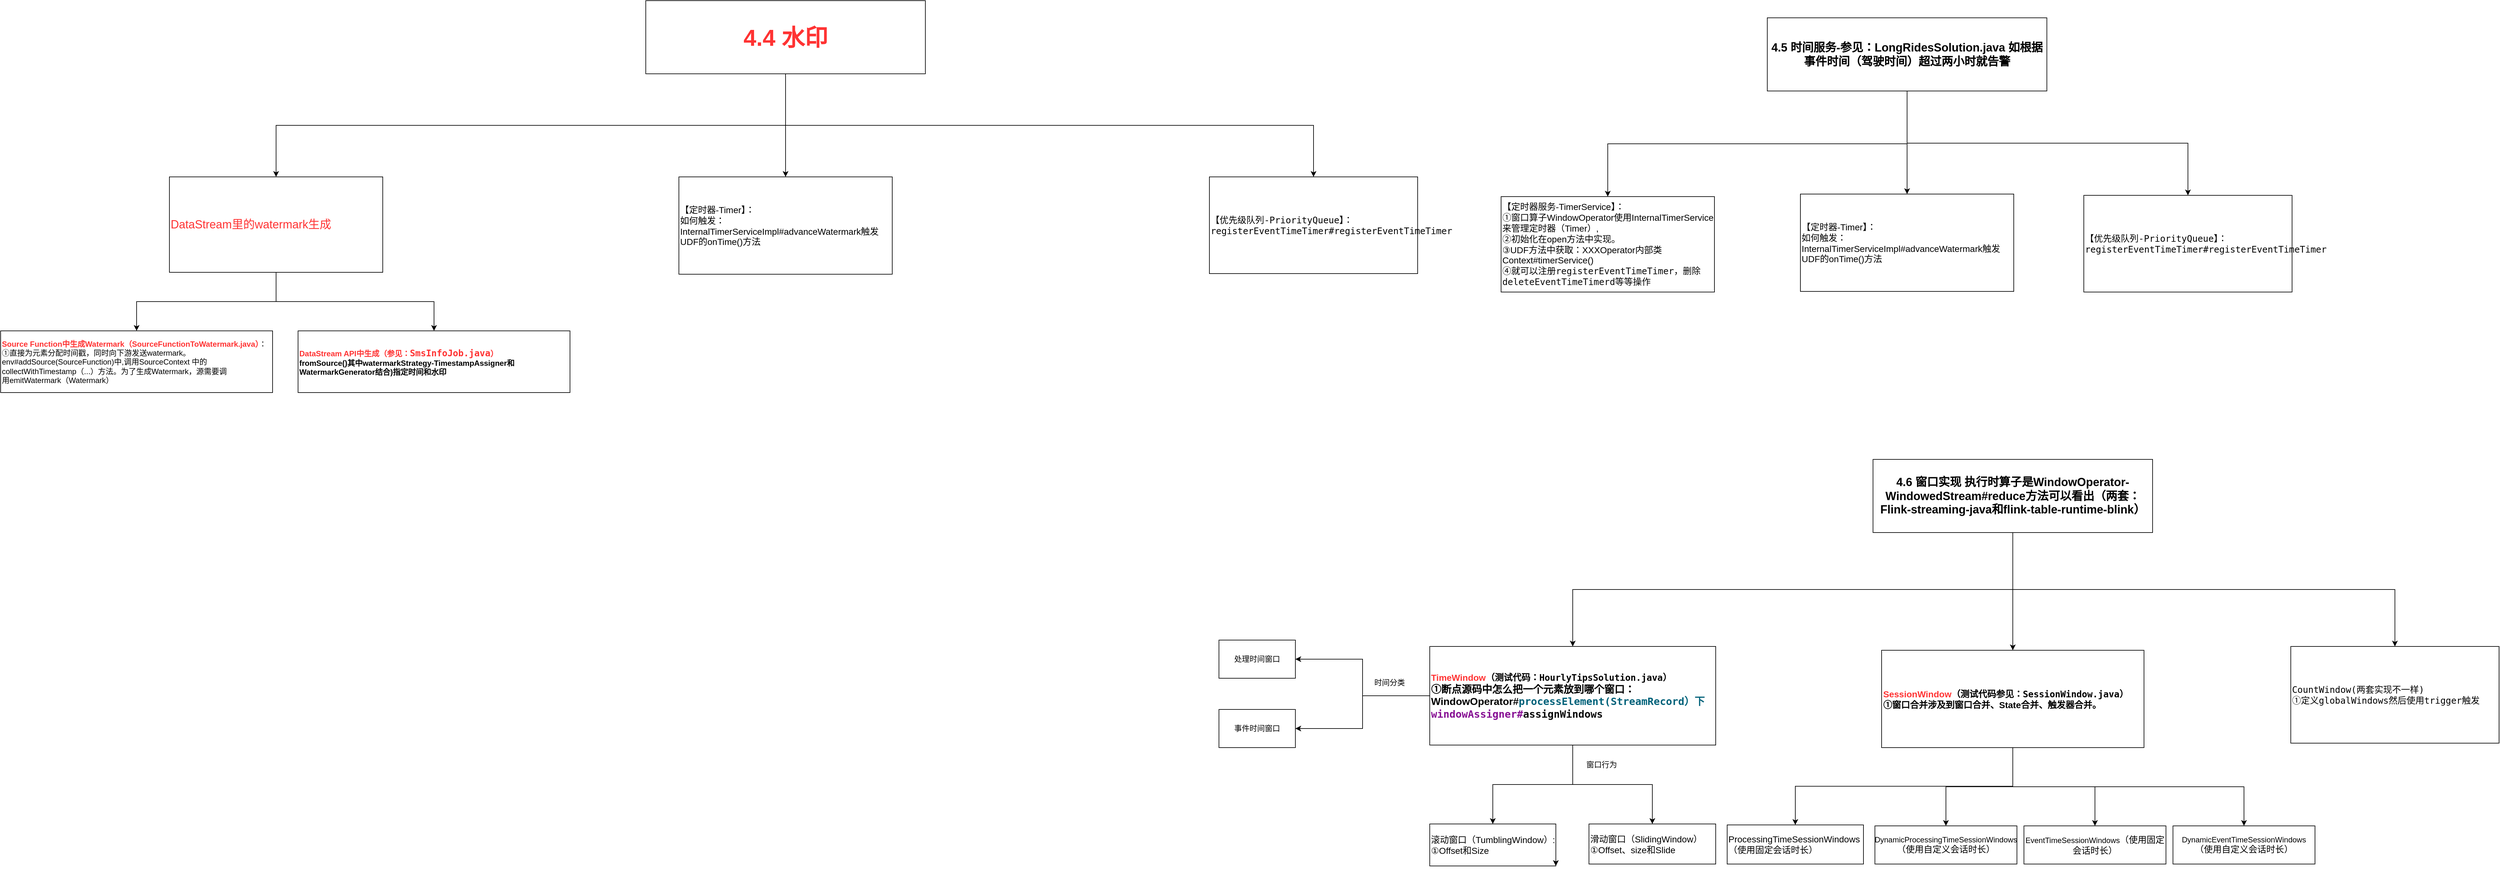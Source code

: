 <mxfile border="50" scale="3" compressed="false" locked="false" version="24.7.7">
  <diagram name="Blank" id="YmL12bMKpDGza6XwsDPr">
    <mxGraphModel dx="4118" dy="551" grid="0" gridSize="10" guides="1" tooltips="1" connect="1" arrows="1" fold="1" page="0" pageScale="1" pageWidth="827" pageHeight="1169" background="none" math="1" shadow="0">
      <root>
        <mxCell id="X5NqExCQtvZxIxQ7pmgY-0" />
        <mxCell id="1" parent="X5NqExCQtvZxIxQ7pmgY-0" />
        <mxCell id="BvsdqlHEoa5w_EsFs4Y4-4" style="edgeStyle=orthogonalEdgeStyle;rounded=0;orthogonalLoop=1;jettySize=auto;html=1;exitX=0.5;exitY=1;exitDx=0;exitDy=0;" edge="1" parent="1" source="BvsdqlHEoa5w_EsFs4Y4-8" target="BvsdqlHEoa5w_EsFs4Y4-11">
          <mxGeometry relative="1" as="geometry">
            <mxPoint x="180" y="410" as="targetPoint" />
            <mxPoint x="425" y="350" as="sourcePoint" />
          </mxGeometry>
        </mxCell>
        <mxCell id="BvsdqlHEoa5w_EsFs4Y4-51" style="edgeStyle=orthogonalEdgeStyle;rounded=0;orthogonalLoop=1;jettySize=auto;html=1;exitX=0.5;exitY=1;exitDx=0;exitDy=0;" edge="1" parent="1" source="BvsdqlHEoa5w_EsFs4Y4-8" target="BvsdqlHEoa5w_EsFs4Y4-13">
          <mxGeometry relative="1" as="geometry" />
        </mxCell>
        <mxCell id="BvsdqlHEoa5w_EsFs4Y4-54" style="edgeStyle=orthogonalEdgeStyle;rounded=0;orthogonalLoop=1;jettySize=auto;html=1;exitX=0.5;exitY=1;exitDx=0;exitDy=0;" edge="1" parent="1" source="BvsdqlHEoa5w_EsFs4Y4-8" target="BvsdqlHEoa5w_EsFs4Y4-53">
          <mxGeometry relative="1" as="geometry" />
        </mxCell>
        <mxCell id="BvsdqlHEoa5w_EsFs4Y4-8" value="&lt;h2&gt;&lt;font style=&quot;font-size: 18px;&quot;&gt;&lt;b&gt;4.5 时间服务-&lt;/b&gt;&lt;/font&gt;&lt;span style=&quot;font-size: 18px;&quot;&gt;&lt;b&gt;参见：LongRidesSolution.java 如根据事件时间（驾驶时间）超过两小时就告警&lt;/b&gt;&lt;/span&gt;&lt;/h2&gt;" style="rounded=0;whiteSpace=wrap;html=1;" vertex="1" parent="1">
          <mxGeometry x="203" y="60" width="439" height="115" as="geometry" />
        </mxCell>
        <mxCell id="BvsdqlHEoa5w_EsFs4Y4-11" value="&lt;font style=&quot;font-size: 14px;&quot;&gt;【定时器服务-TimerService】：&lt;/font&gt;&lt;div&gt;&lt;font style=&quot;font-size: 14px;&quot;&gt;①窗口算子WindowOperator使用InternalTimerService来管理定时器（Timer）,&lt;/font&gt;&lt;/div&gt;&lt;div&gt;&lt;font style=&quot;font-size: 14px;&quot;&gt;②初始化在open方法中实现。&lt;/font&gt;&lt;div&gt;&lt;font style=&quot;font-size: 14px;&quot;&gt;③UDF方法中获取：XXXOperator内部类Context#timerService()&lt;/font&gt;&lt;/div&gt;&lt;/div&gt;&lt;div&gt;&lt;font style=&quot;font-size: 14px;&quot;&gt;④就可以注册&lt;/font&gt;&lt;span style=&quot;color: rgb(8, 8, 8); font-family: &amp;quot;JetBrains Mono&amp;quot;, monospace; font-size: 10.5pt; background-color: initial;&quot;&gt;registerEventTimeTimer，删除&lt;/span&gt;&lt;span style=&quot;color: rgb(8, 8, 8); font-family: &amp;quot;JetBrains Mono&amp;quot;, monospace; font-size: 10.5pt; background-color: initial;&quot;&gt;deleteEventTimeTimerd等等操作&lt;/span&gt;&lt;/div&gt;" style="rounded=0;whiteSpace=wrap;html=1;align=left;" vertex="1" parent="1">
          <mxGeometry x="-215" y="341" width="335" height="150" as="geometry" />
        </mxCell>
        <mxCell id="BvsdqlHEoa5w_EsFs4Y4-13" value="&lt;font face=&quot;JetBrains Mono, monospace&quot;&gt;&lt;span style=&quot;font-size: 14px;&quot;&gt;【&lt;/span&gt;&lt;/font&gt;&lt;span style=&quot;font-size: 14px; font-family: &amp;quot;JetBrains Mono&amp;quot;, monospace; background-color: initial;&quot;&gt;优先级队列-PriorityQueue】：registerEventTimeTimer#registerEventTimeTimer&amp;nbsp;&lt;/span&gt;" style="rounded=0;whiteSpace=wrap;html=1;align=left;" vertex="1" parent="1">
          <mxGeometry x="700" y="339" width="327" height="152" as="geometry" />
        </mxCell>
        <mxCell id="BvsdqlHEoa5w_EsFs4Y4-53" value="&lt;font style=&quot;font-size: 14px;&quot;&gt;【定时器-Timer】：&lt;/font&gt;&lt;div&gt;&lt;span style=&quot;font-size: 14px;&quot;&gt;如何触发：&lt;/span&gt;&lt;span style=&quot;background-color: initial; font-size: 14px;&quot;&gt;InternalTimerServiceImpl#advanceWatermark触发UDF的onTime()方法&lt;/span&gt;&lt;br&gt;&lt;/div&gt;" style="rounded=0;whiteSpace=wrap;html=1;align=left;" vertex="1" parent="1">
          <mxGeometry x="255" y="337" width="335" height="153" as="geometry" />
        </mxCell>
        <mxCell id="BvsdqlHEoa5w_EsFs4Y4-62" style="edgeStyle=orthogonalEdgeStyle;rounded=0;orthogonalLoop=1;jettySize=auto;html=1;exitX=0.5;exitY=1;exitDx=0;exitDy=0;" edge="1" parent="1" source="BvsdqlHEoa5w_EsFs4Y4-65" target="BvsdqlHEoa5w_EsFs4Y4-66">
          <mxGeometry relative="1" as="geometry">
            <mxPoint x="161" y="1111" as="targetPoint" />
            <mxPoint x="406" y="1051" as="sourcePoint" />
          </mxGeometry>
        </mxCell>
        <mxCell id="BvsdqlHEoa5w_EsFs4Y4-63" style="edgeStyle=orthogonalEdgeStyle;rounded=0;orthogonalLoop=1;jettySize=auto;html=1;exitX=0.5;exitY=1;exitDx=0;exitDy=0;" edge="1" parent="1" source="BvsdqlHEoa5w_EsFs4Y4-65" target="BvsdqlHEoa5w_EsFs4Y4-67">
          <mxGeometry relative="1" as="geometry" />
        </mxCell>
        <mxCell id="BvsdqlHEoa5w_EsFs4Y4-64" style="edgeStyle=orthogonalEdgeStyle;rounded=0;orthogonalLoop=1;jettySize=auto;html=1;exitX=0.5;exitY=1;exitDx=0;exitDy=0;" edge="1" parent="1" source="BvsdqlHEoa5w_EsFs4Y4-65" target="BvsdqlHEoa5w_EsFs4Y4-68">
          <mxGeometry relative="1" as="geometry" />
        </mxCell>
        <mxCell id="BvsdqlHEoa5w_EsFs4Y4-65" value="&lt;h2&gt;&lt;font style=&quot;font-size: 18px;&quot;&gt;&lt;b&gt;4.6 窗口实现 执行时算子是WindowOperator-WindowedStream#reduce方法可以看出（两套：Flink-streaming-java和flink-table-runtime-blink）&lt;/b&gt;&lt;/font&gt;&lt;/h2&gt;" style="rounded=0;whiteSpace=wrap;html=1;" vertex="1" parent="1">
          <mxGeometry x="369" y="754" width="439" height="115" as="geometry" />
        </mxCell>
        <mxCell id="BvsdqlHEoa5w_EsFs4Y4-77" style="edgeStyle=orthogonalEdgeStyle;rounded=0;orthogonalLoop=1;jettySize=auto;html=1;exitX=0;exitY=0.5;exitDx=0;exitDy=0;entryX=1;entryY=0.5;entryDx=0;entryDy=0;" edge="1" parent="1" source="BvsdqlHEoa5w_EsFs4Y4-66" target="BvsdqlHEoa5w_EsFs4Y4-76">
          <mxGeometry relative="1" as="geometry" />
        </mxCell>
        <mxCell id="BvsdqlHEoa5w_EsFs4Y4-79" style="edgeStyle=orthogonalEdgeStyle;rounded=0;orthogonalLoop=1;jettySize=auto;html=1;exitX=0.5;exitY=1;exitDx=0;exitDy=0;" edge="1" parent="1" source="BvsdqlHEoa5w_EsFs4Y4-66" target="BvsdqlHEoa5w_EsFs4Y4-78">
          <mxGeometry relative="1" as="geometry" />
        </mxCell>
        <mxCell id="BvsdqlHEoa5w_EsFs4Y4-82" style="edgeStyle=orthogonalEdgeStyle;rounded=0;orthogonalLoop=1;jettySize=auto;html=1;exitX=0.5;exitY=1;exitDx=0;exitDy=0;entryX=0.5;entryY=0;entryDx=0;entryDy=0;" edge="1" parent="1" source="BvsdqlHEoa5w_EsFs4Y4-66" target="BvsdqlHEoa5w_EsFs4Y4-81">
          <mxGeometry relative="1" as="geometry" />
        </mxCell>
        <mxCell id="BvsdqlHEoa5w_EsFs4Y4-85" style="edgeStyle=orthogonalEdgeStyle;rounded=0;orthogonalLoop=1;jettySize=auto;html=1;exitX=0;exitY=0.5;exitDx=0;exitDy=0;entryX=1;entryY=0.5;entryDx=0;entryDy=0;" edge="1" parent="1" source="BvsdqlHEoa5w_EsFs4Y4-66" target="BvsdqlHEoa5w_EsFs4Y4-74">
          <mxGeometry relative="1" as="geometry" />
        </mxCell>
        <mxCell id="BvsdqlHEoa5w_EsFs4Y4-66" value="&lt;font style=&quot;font-size: 14px;&quot;&gt;&lt;b&gt;&lt;font color=&quot;#ff3333&quot;&gt;TimeWindow&lt;/font&gt;（测试代码：&lt;span style=&quot;font-family: &amp;quot;JetBrains Mono&amp;quot;, monospace; background-color: initial;&quot;&gt;HourlyTipsSolution.java&lt;/span&gt;&lt;span style=&quot;background-color: initial;&quot;&gt;）&lt;/span&gt;&lt;br&gt;&lt;/b&gt;&lt;/font&gt;&lt;div&gt;&lt;font size=&quot;3&quot;&gt;&lt;b&gt;①断点源码中怎么把一个元素放到哪个窗口：WindowOperator#&lt;span style=&quot;color: rgb(0, 98, 122); font-family: &amp;quot;JetBrains Mono&amp;quot;, monospace; background-color: initial;&quot;&gt;processElement(StreamRecord）下&lt;/span&gt;&lt;span style=&quot;font-family: &amp;quot;JetBrains Mono&amp;quot;, monospace; background-color: initial; color: rgb(135, 16, 148);&quot;&gt;windowAssigner#&lt;/span&gt;&lt;span style=&quot;color: rgb(8, 8, 8); font-family: &amp;quot;JetBrains Mono&amp;quot;, monospace; background-color: initial;&quot;&gt;assignWindows&lt;/span&gt;&lt;/b&gt;&lt;/font&gt;&lt;br&gt;&lt;/div&gt;" style="rounded=0;whiteSpace=wrap;html=1;align=left;" vertex="1" parent="1">
          <mxGeometry x="-327" y="1048" width="449" height="155" as="geometry" />
        </mxCell>
        <mxCell id="BvsdqlHEoa5w_EsFs4Y4-67" value="&lt;font face=&quot;JetBrains Mono, monospace&quot;&gt;&lt;span style=&quot;font-size: 14px;&quot;&gt;CountWindow(两套实现不一样)&lt;/span&gt;&lt;/font&gt;&lt;div&gt;&lt;font face=&quot;JetBrains Mono, monospace&quot;&gt;&lt;span style=&quot;font-size: 14px;&quot;&gt;①定义globalWindows然后使用trigger触发&lt;/span&gt;&lt;/font&gt;&lt;/div&gt;" style="rounded=0;whiteSpace=wrap;html=1;align=left;" vertex="1" parent="1">
          <mxGeometry x="1025" y="1048" width="327" height="152" as="geometry" />
        </mxCell>
        <mxCell id="BvsdqlHEoa5w_EsFs4Y4-90" style="edgeStyle=orthogonalEdgeStyle;rounded=0;orthogonalLoop=1;jettySize=auto;html=1;exitX=0.5;exitY=1;exitDx=0;exitDy=0;entryX=0.5;entryY=0;entryDx=0;entryDy=0;" edge="1" parent="1" source="BvsdqlHEoa5w_EsFs4Y4-68" target="BvsdqlHEoa5w_EsFs4Y4-89">
          <mxGeometry relative="1" as="geometry" />
        </mxCell>
        <mxCell id="BvsdqlHEoa5w_EsFs4Y4-92" style="edgeStyle=orthogonalEdgeStyle;rounded=0;orthogonalLoop=1;jettySize=auto;html=1;exitX=0.5;exitY=1;exitDx=0;exitDy=0;" edge="1" parent="1" source="BvsdqlHEoa5w_EsFs4Y4-68" target="BvsdqlHEoa5w_EsFs4Y4-91">
          <mxGeometry relative="1" as="geometry" />
        </mxCell>
        <mxCell id="BvsdqlHEoa5w_EsFs4Y4-95" style="edgeStyle=orthogonalEdgeStyle;rounded=0;orthogonalLoop=1;jettySize=auto;html=1;exitX=0.5;exitY=1;exitDx=0;exitDy=0;" edge="1" parent="1" source="BvsdqlHEoa5w_EsFs4Y4-68" target="BvsdqlHEoa5w_EsFs4Y4-93">
          <mxGeometry relative="1" as="geometry" />
        </mxCell>
        <mxCell id="BvsdqlHEoa5w_EsFs4Y4-96" style="edgeStyle=orthogonalEdgeStyle;rounded=0;orthogonalLoop=1;jettySize=auto;html=1;exitX=0.5;exitY=1;exitDx=0;exitDy=0;" edge="1" parent="1" source="BvsdqlHEoa5w_EsFs4Y4-68" target="BvsdqlHEoa5w_EsFs4Y4-94">
          <mxGeometry relative="1" as="geometry" />
        </mxCell>
        <mxCell id="BvsdqlHEoa5w_EsFs4Y4-68" value="&lt;div&gt;&lt;b&gt;&lt;font style=&quot;font-size: 14px;&quot;&gt;&lt;font color=&quot;#ff3333&quot;&gt;SessionWindow&lt;/font&gt;（测试代码参见：&lt;span style=&quot;font-family: &amp;quot;JetBrains Mono&amp;quot;, monospace; background-color: initial;&quot;&gt;SessionWindow.java&lt;/span&gt;&lt;span style=&quot;background-color: initial;&quot;&gt;）&lt;/span&gt;&lt;/font&gt;&lt;/b&gt;&lt;/div&gt;&lt;div&gt;&lt;b&gt;&lt;font style=&quot;font-size: 14px;&quot;&gt;&lt;span style=&quot;background-color: initial;&quot;&gt;①窗口合并涉及到窗口合并、State合并、触发器合并。&lt;/span&gt;&lt;/font&gt;&lt;/b&gt;&lt;/div&gt;" style="rounded=0;whiteSpace=wrap;html=1;align=left;" vertex="1" parent="1">
          <mxGeometry x="382.5" y="1054" width="412" height="153" as="geometry" />
        </mxCell>
        <mxCell id="BvsdqlHEoa5w_EsFs4Y4-74" value="处理时间窗口" style="rounded=0;whiteSpace=wrap;html=1;" vertex="1" parent="1">
          <mxGeometry x="-658" y="1038" width="120" height="60" as="geometry" />
        </mxCell>
        <mxCell id="BvsdqlHEoa5w_EsFs4Y4-76" value="事件时间窗口" style="rounded=0;whiteSpace=wrap;html=1;" vertex="1" parent="1">
          <mxGeometry x="-658" y="1147" width="120" height="60" as="geometry" />
        </mxCell>
        <mxCell id="BvsdqlHEoa5w_EsFs4Y4-78" value="&lt;font style=&quot;font-size: 14px;&quot;&gt;滚动窗口（TumblingWindow）:&lt;/font&gt;&lt;div&gt;&lt;span style=&quot;font-size: 14px;&quot;&gt;①Offset和Size&lt;/span&gt;&lt;/div&gt;" style="rounded=0;whiteSpace=wrap;html=1;align=left;" vertex="1" parent="1">
          <mxGeometry x="-327" y="1327" width="198" height="66" as="geometry" />
        </mxCell>
        <mxCell id="BvsdqlHEoa5w_EsFs4Y4-80" style="edgeStyle=orthogonalEdgeStyle;rounded=0;orthogonalLoop=1;jettySize=auto;html=1;exitX=1;exitY=0.75;exitDx=0;exitDy=0;entryX=1;entryY=1;entryDx=0;entryDy=0;" edge="1" parent="1" source="BvsdqlHEoa5w_EsFs4Y4-78" target="BvsdqlHEoa5w_EsFs4Y4-78">
          <mxGeometry relative="1" as="geometry" />
        </mxCell>
        <mxCell id="BvsdqlHEoa5w_EsFs4Y4-81" value="&lt;font style=&quot;font-size: 14px;&quot;&gt;滑动窗口（SlidingWindow）&lt;/font&gt;&lt;div&gt;&lt;span style=&quot;font-size: 14px;&quot;&gt;①Offset、size和Slide&lt;/span&gt;&lt;/div&gt;" style="rounded=0;whiteSpace=wrap;html=1;align=left;" vertex="1" parent="1">
          <mxGeometry x="-77" y="1327" width="199" height="63" as="geometry" />
        </mxCell>
        <mxCell id="BvsdqlHEoa5w_EsFs4Y4-86" value="时间分类" style="text;html=1;align=center;verticalAlign=middle;whiteSpace=wrap;rounded=0;" vertex="1" parent="1">
          <mxGeometry x="-420" y="1090" width="60" height="30" as="geometry" />
        </mxCell>
        <mxCell id="BvsdqlHEoa5w_EsFs4Y4-87" value="窗口行为" style="text;html=1;align=center;verticalAlign=middle;whiteSpace=wrap;rounded=0;" vertex="1" parent="1">
          <mxGeometry x="-87" y="1219" width="60" height="30" as="geometry" />
        </mxCell>
        <mxCell id="BvsdqlHEoa5w_EsFs4Y4-89" value="&lt;span style=&quot;font-size: 14px;&quot;&gt;ProcessingTimeSessionWindows（使用固定会话时长）&lt;/span&gt;" style="rounded=0;whiteSpace=wrap;html=1;align=left;" vertex="1" parent="1">
          <mxGeometry x="140" y="1328.5" width="214" height="61.5" as="geometry" />
        </mxCell>
        <mxCell id="BvsdqlHEoa5w_EsFs4Y4-91" value="DynamicProcessingTimeSessionWindows&lt;span style=&quot;font-size: 14px; text-align: left;&quot;&gt;（使用自定义会话时长）&lt;/span&gt;" style="rounded=0;whiteSpace=wrap;html=1;" vertex="1" parent="1">
          <mxGeometry x="372" y="1330" width="223" height="60" as="geometry" />
        </mxCell>
        <mxCell id="BvsdqlHEoa5w_EsFs4Y4-93" value="EventTimeSessionWindows&lt;span style=&quot;font-size: 14px; text-align: left;&quot;&gt;（使用固定会话时长）&lt;/span&gt;" style="rounded=0;whiteSpace=wrap;html=1;" vertex="1" parent="1">
          <mxGeometry x="606" y="1330" width="223" height="60" as="geometry" />
        </mxCell>
        <mxCell id="BvsdqlHEoa5w_EsFs4Y4-94" value="DynamicEventTimeSessionWindows&lt;span style=&quot;font-size: 14px; text-align: left;&quot;&gt;（使用自定义会话时长）&lt;/span&gt;" style="rounded=0;whiteSpace=wrap;html=1;" vertex="1" parent="1">
          <mxGeometry x="840" y="1330" width="223" height="60" as="geometry" />
        </mxCell>
        <mxCell id="BvsdqlHEoa5w_EsFs4Y4-97" style="edgeStyle=orthogonalEdgeStyle;rounded=0;orthogonalLoop=1;jettySize=auto;html=1;exitX=0.5;exitY=1;exitDx=0;exitDy=0;" edge="1" parent="1" source="BvsdqlHEoa5w_EsFs4Y4-100" target="BvsdqlHEoa5w_EsFs4Y4-101">
          <mxGeometry relative="1" as="geometry">
            <mxPoint x="-1581" y="383" as="targetPoint" />
            <mxPoint x="-1336" y="323" as="sourcePoint" />
          </mxGeometry>
        </mxCell>
        <mxCell id="BvsdqlHEoa5w_EsFs4Y4-98" style="edgeStyle=orthogonalEdgeStyle;rounded=0;orthogonalLoop=1;jettySize=auto;html=1;exitX=0.5;exitY=1;exitDx=0;exitDy=0;" edge="1" parent="1" source="BvsdqlHEoa5w_EsFs4Y4-100" target="BvsdqlHEoa5w_EsFs4Y4-102">
          <mxGeometry relative="1" as="geometry" />
        </mxCell>
        <mxCell id="BvsdqlHEoa5w_EsFs4Y4-99" style="edgeStyle=orthogonalEdgeStyle;rounded=0;orthogonalLoop=1;jettySize=auto;html=1;exitX=0.5;exitY=1;exitDx=0;exitDy=0;" edge="1" parent="1" source="BvsdqlHEoa5w_EsFs4Y4-100" target="BvsdqlHEoa5w_EsFs4Y4-103">
          <mxGeometry relative="1" as="geometry" />
        </mxCell>
        <mxCell id="BvsdqlHEoa5w_EsFs4Y4-100" value="&lt;h2&gt;&lt;font color=&quot;#ff3333&quot; style=&quot;font-size: 36px;&quot;&gt;&lt;b style=&quot;&quot;&gt;4.4 水印&lt;/b&gt;&lt;/font&gt;&lt;/h2&gt;" style="rounded=0;whiteSpace=wrap;html=1;" vertex="1" parent="1">
          <mxGeometry x="-1558" y="33" width="439" height="115" as="geometry" />
        </mxCell>
        <mxCell id="BvsdqlHEoa5w_EsFs4Y4-105" style="edgeStyle=orthogonalEdgeStyle;rounded=0;orthogonalLoop=1;jettySize=auto;html=1;exitX=0.5;exitY=1;exitDx=0;exitDy=0;" edge="1" parent="1" source="BvsdqlHEoa5w_EsFs4Y4-101" target="BvsdqlHEoa5w_EsFs4Y4-104">
          <mxGeometry relative="1" as="geometry" />
        </mxCell>
        <mxCell id="BvsdqlHEoa5w_EsFs4Y4-107" style="edgeStyle=orthogonalEdgeStyle;rounded=0;orthogonalLoop=1;jettySize=auto;html=1;exitX=0.5;exitY=1;exitDx=0;exitDy=0;entryX=0.5;entryY=0;entryDx=0;entryDy=0;" edge="1" parent="1" source="BvsdqlHEoa5w_EsFs4Y4-101" target="BvsdqlHEoa5w_EsFs4Y4-106">
          <mxGeometry relative="1" as="geometry" />
        </mxCell>
        <mxCell id="BvsdqlHEoa5w_EsFs4Y4-101" value="&lt;font color=&quot;#ff3333&quot; style=&quot;font-size: 18px;&quot;&gt;DataStream里的watermark生成&lt;/font&gt;" style="rounded=0;whiteSpace=wrap;html=1;align=left;" vertex="1" parent="1">
          <mxGeometry x="-2306" y="310" width="335" height="150" as="geometry" />
        </mxCell>
        <mxCell id="BvsdqlHEoa5w_EsFs4Y4-102" value="&lt;font face=&quot;JetBrains Mono, monospace&quot;&gt;&lt;span style=&quot;font-size: 14px;&quot;&gt;【&lt;/span&gt;&lt;/font&gt;&lt;span style=&quot;font-size: 14px; font-family: &amp;quot;JetBrains Mono&amp;quot;, monospace; background-color: initial;&quot;&gt;优先级队列-PriorityQueue】：registerEventTimeTimer#registerEventTimeTimer&amp;nbsp;&lt;/span&gt;" style="rounded=0;whiteSpace=wrap;html=1;align=left;" vertex="1" parent="1">
          <mxGeometry x="-673" y="310" width="327" height="152" as="geometry" />
        </mxCell>
        <mxCell id="BvsdqlHEoa5w_EsFs4Y4-103" value="&lt;font style=&quot;font-size: 14px;&quot;&gt;【定时器-Timer】：&lt;/font&gt;&lt;div&gt;&lt;span style=&quot;font-size: 14px;&quot;&gt;如何触发：&lt;/span&gt;&lt;span style=&quot;background-color: initial; font-size: 14px;&quot;&gt;InternalTimerServiceImpl#advanceWatermark触发UDF的onTime()方法&lt;/span&gt;&lt;br&gt;&lt;/div&gt;" style="rounded=0;whiteSpace=wrap;html=1;align=left;" vertex="1" parent="1">
          <mxGeometry x="-1506" y="310" width="335" height="153" as="geometry" />
        </mxCell>
        <mxCell id="BvsdqlHEoa5w_EsFs4Y4-104" value="&lt;b&gt;&lt;font color=&quot;#ff3333&quot;&gt;Source Function中生成Watermark（SourceFunctionToWatermark.java）&lt;/font&gt;&lt;/b&gt;：&lt;div&gt;①直接为元素分配时间戳，同时向下游发送watermark。env#addSource(SourceFunction)中,调用&lt;span style=&quot;background-color: initial;&quot;&gt;SourceContext 中的&lt;/span&gt;&lt;/div&gt;&lt;div&gt;collectWithTimestamp（...）方法。为了生成Watermark，源需要调&lt;/div&gt;&lt;div&gt;用emitWatermark（Watermark）&lt;span style=&quot;background-color: initial;&quot;&gt;&amp;nbsp;&amp;nbsp;&lt;/span&gt;&lt;/div&gt;" style="rounded=0;whiteSpace=wrap;html=1;align=left;" vertex="1" parent="1">
          <mxGeometry x="-2571" y="552" width="427" height="97" as="geometry" />
        </mxCell>
        <mxCell id="BvsdqlHEoa5w_EsFs4Y4-106" value="&lt;font color=&quot;#ff3333&quot;&gt;&lt;b&gt;DataStream API中生成（参见：&lt;span style=&quot;font-family: &amp;quot;JetBrains Mono&amp;quot;, monospace; font-size: 10.5pt; background-color: initial;&quot;&gt;SmsInfoJob.java&lt;/span&gt;&lt;span style=&quot;background-color: initial;&quot;&gt;）&lt;/span&gt;&lt;/b&gt;&lt;/font&gt;&lt;br&gt;&lt;div&gt;&lt;span style=&quot;background-color: initial;&quot;&gt;&lt;b style=&quot;&quot;&gt;fromSource()其中watermarkStrategy-TimestampAssigner和WatermarkGenerator结合)指定时间和水印&lt;/b&gt;&lt;br&gt;&lt;/span&gt;&lt;/div&gt;" style="rounded=0;whiteSpace=wrap;html=1;align=left;" vertex="1" parent="1">
          <mxGeometry x="-2104" y="552" width="427" height="97" as="geometry" />
        </mxCell>
      </root>
    </mxGraphModel>
  </diagram>
</mxfile>
